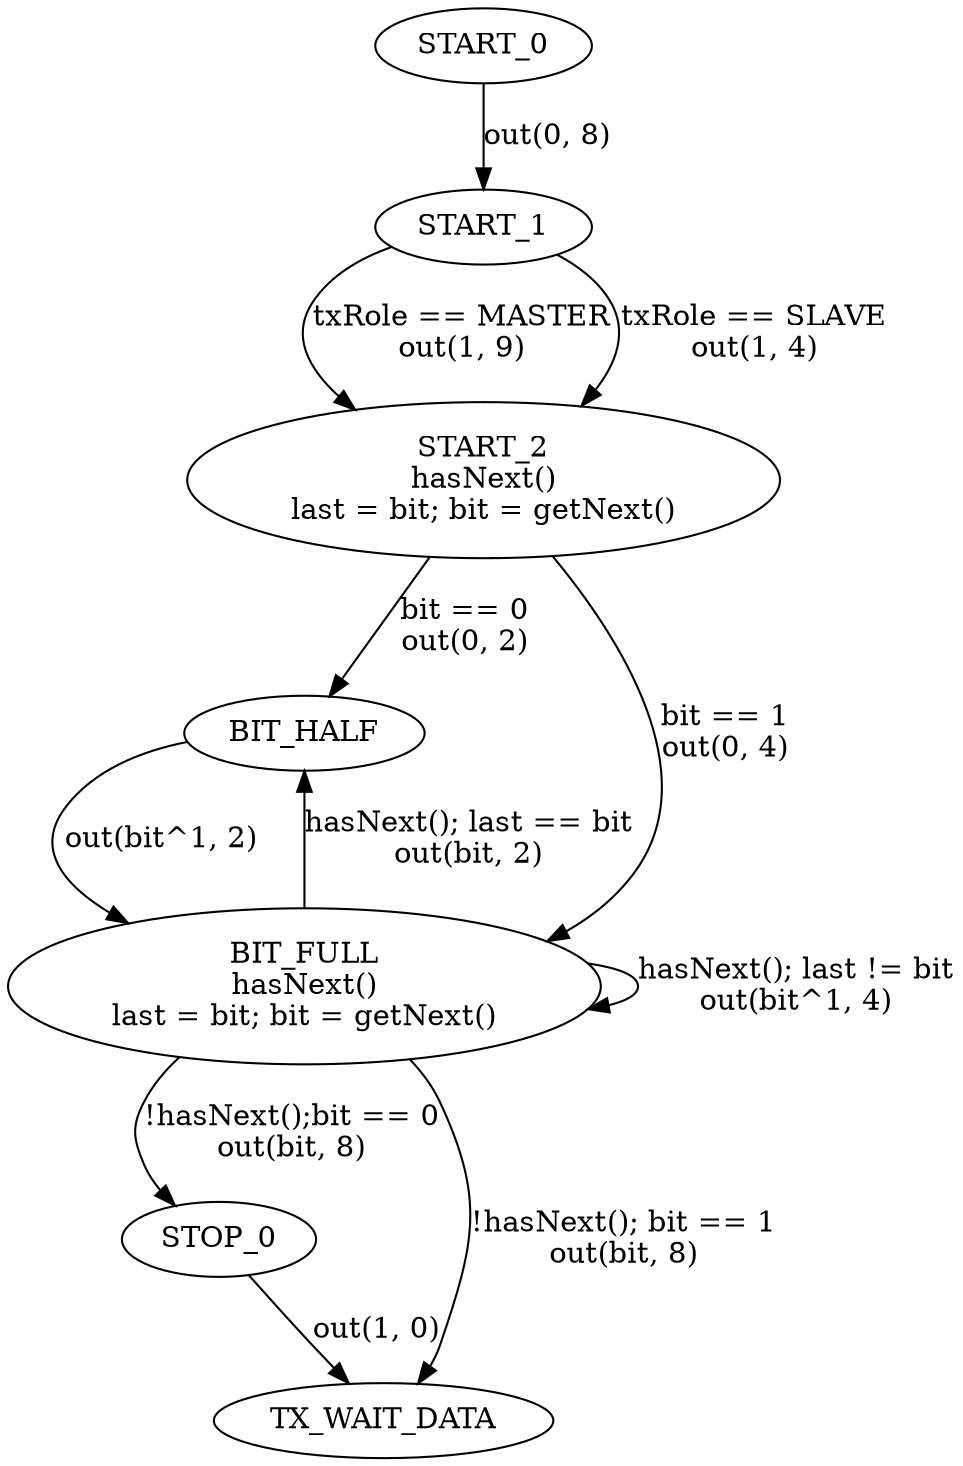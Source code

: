 digraph G {
	START_0 -> START_1 [label="out(0, 8)"];
	
	START_1 -> START_2 [label="txRole == MASTER\nout(1, 9)"];
	START_1 -> START_2 [label="txRole == SLAVE\nout(1, 4)"];
	
	START_2 -> BIT_HALF [label="bit == 0\nout(0, 2)"]
	START_2 -> BIT_FULL [label="bit == 1\nout(0, 4)"]
	
	BIT_HALF -> BIT_FULL [label="out(bit^1, 2)"]
	
	BIT_FULL -> BIT_HALF [label="hasNext(); last == bit\nout(bit, 2)"]
	BIT_FULL -> BIT_FULL [label="hasNext(); last != bit\nout(bit^1, 4)"]
	BIT_FULL -> STOP_0 [label="!hasNext();bit == 0\nout(bit, 8)"]
	BIT_FULL -> TX_WAIT_DATA [label="!hasNext(); bit == 1\nout(bit, 8)"]
	
	STOP_0 -> TX_WAIT_DATA [label="out(1, 0)"]

	START_2 [label="START_2\nhasNext()\nlast = bit; bit = getNext()"]
	BIT_FULL [label="BIT_FULL\nhasNext()\nlast = bit; bit = getNext()"]
}
